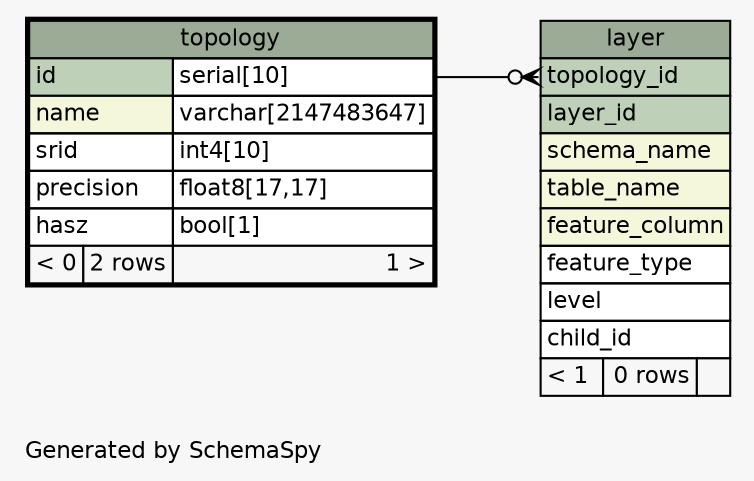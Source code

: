 // dot 2.38.0 on Mac OS X 10.10.1
// SchemaSpy rev 590
digraph "oneDegreeRelationshipsDiagram" {
  graph [
    rankdir="RL"
    bgcolor="#f7f7f7"
    label="\nGenerated by SchemaSpy"
    labeljust="l"
    nodesep="0.18"
    ranksep="0.46"
    fontname="Helvetica"
    fontsize="11"
  ];
  node [
    fontname="Helvetica"
    fontsize="11"
    shape="plaintext"
  ];
  edge [
    arrowsize="0.8"
  ];
  "layer":"topology_id":w -> "topology":"id.type":e [arrowhead=none dir=back arrowtail=crowodot];
  "layer" [
    label=<
    <TABLE BORDER="0" CELLBORDER="1" CELLSPACING="0" BGCOLOR="#ffffff">
      <TR><TD COLSPAN="3" BGCOLOR="#9bab96" ALIGN="CENTER">layer</TD></TR>
      <TR><TD PORT="topology_id" COLSPAN="3" BGCOLOR="#bed1b8" ALIGN="LEFT">topology_id</TD></TR>
      <TR><TD PORT="layer_id" COLSPAN="3" BGCOLOR="#bed1b8" ALIGN="LEFT">layer_id</TD></TR>
      <TR><TD PORT="schema_name" COLSPAN="3" BGCOLOR="#f4f7da" ALIGN="LEFT">schema_name</TD></TR>
      <TR><TD PORT="table_name" COLSPAN="3" BGCOLOR="#f4f7da" ALIGN="LEFT">table_name</TD></TR>
      <TR><TD PORT="feature_column" COLSPAN="3" BGCOLOR="#f4f7da" ALIGN="LEFT">feature_column</TD></TR>
      <TR><TD PORT="feature_type" COLSPAN="3" ALIGN="LEFT">feature_type</TD></TR>
      <TR><TD PORT="level" COLSPAN="3" ALIGN="LEFT">level</TD></TR>
      <TR><TD PORT="child_id" COLSPAN="3" ALIGN="LEFT">child_id</TD></TR>
      <TR><TD ALIGN="LEFT" BGCOLOR="#f7f7f7">&lt; 1</TD><TD ALIGN="RIGHT" BGCOLOR="#f7f7f7">0 rows</TD><TD ALIGN="RIGHT" BGCOLOR="#f7f7f7">  </TD></TR>
    </TABLE>>
    URL="layer.html"
    tooltip="layer"
  ];
  "topology" [
    label=<
    <TABLE BORDER="2" CELLBORDER="1" CELLSPACING="0" BGCOLOR="#ffffff">
      <TR><TD COLSPAN="3" BGCOLOR="#9bab96" ALIGN="CENTER">topology</TD></TR>
      <TR><TD PORT="id" COLSPAN="2" BGCOLOR="#bed1b8" ALIGN="LEFT">id</TD><TD PORT="id.type" ALIGN="LEFT">serial[10]</TD></TR>
      <TR><TD PORT="name" COLSPAN="2" BGCOLOR="#f4f7da" ALIGN="LEFT">name</TD><TD PORT="name.type" ALIGN="LEFT">varchar[2147483647]</TD></TR>
      <TR><TD PORT="srid" COLSPAN="2" ALIGN="LEFT">srid</TD><TD PORT="srid.type" ALIGN="LEFT">int4[10]</TD></TR>
      <TR><TD PORT="precision" COLSPAN="2" ALIGN="LEFT">precision</TD><TD PORT="precision.type" ALIGN="LEFT">float8[17,17]</TD></TR>
      <TR><TD PORT="hasz" COLSPAN="2" ALIGN="LEFT">hasz</TD><TD PORT="hasz.type" ALIGN="LEFT">bool[1]</TD></TR>
      <TR><TD ALIGN="LEFT" BGCOLOR="#f7f7f7">&lt; 0</TD><TD ALIGN="RIGHT" BGCOLOR="#f7f7f7">2 rows</TD><TD ALIGN="RIGHT" BGCOLOR="#f7f7f7">1 &gt;</TD></TR>
    </TABLE>>
    URL="topology.html"
    tooltip="topology"
  ];
}
